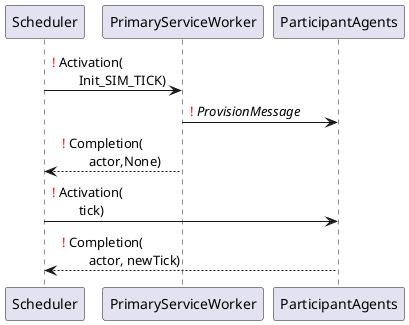@startuml
Scheduler -> PrimaryServiceWorker: <font color=red>!</font> Activation(\n\tInit_SIM_TICK)
PrimaryServiceWorker -> ParticipantAgents: <font color=red>!</font> <i>ProvisionMessage</i>
PrimaryServiceWorker --> Scheduler: <font color=red>!</font> Completion(\n\tactor,None)
Scheduler -> ParticipantAgents: <font color=red>!</font> Activation(\n\ttick)
ParticipantAgents --> Scheduler: <font color=red>!</font> Completion(\n\tactor, newTick)
@enduml